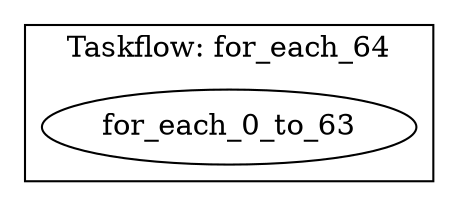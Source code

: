 digraph Taskflow {
subgraph cluster_p0x7ff7bc8c9128 {
label="Taskflow: for_each_64";
p0x7f8f12065c00[label="for_each_0_to_63" ];
}
}
